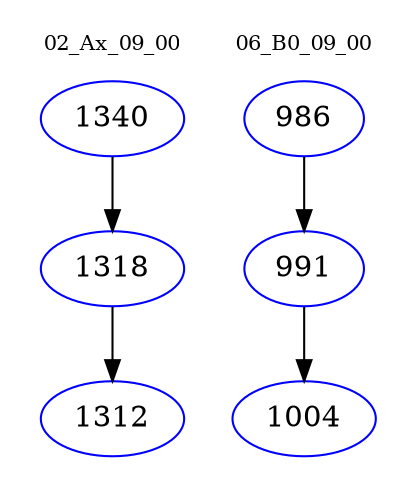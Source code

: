 digraph{
subgraph cluster_0 {
color = white
label = "02_Ax_09_00";
fontsize=10;
T0_1340 [label="1340", color="blue"]
T0_1340 -> T0_1318 [color="black"]
T0_1318 [label="1318", color="blue"]
T0_1318 -> T0_1312 [color="black"]
T0_1312 [label="1312", color="blue"]
}
subgraph cluster_1 {
color = white
label = "06_B0_09_00";
fontsize=10;
T1_986 [label="986", color="blue"]
T1_986 -> T1_991 [color="black"]
T1_991 [label="991", color="blue"]
T1_991 -> T1_1004 [color="black"]
T1_1004 [label="1004", color="blue"]
}
}
